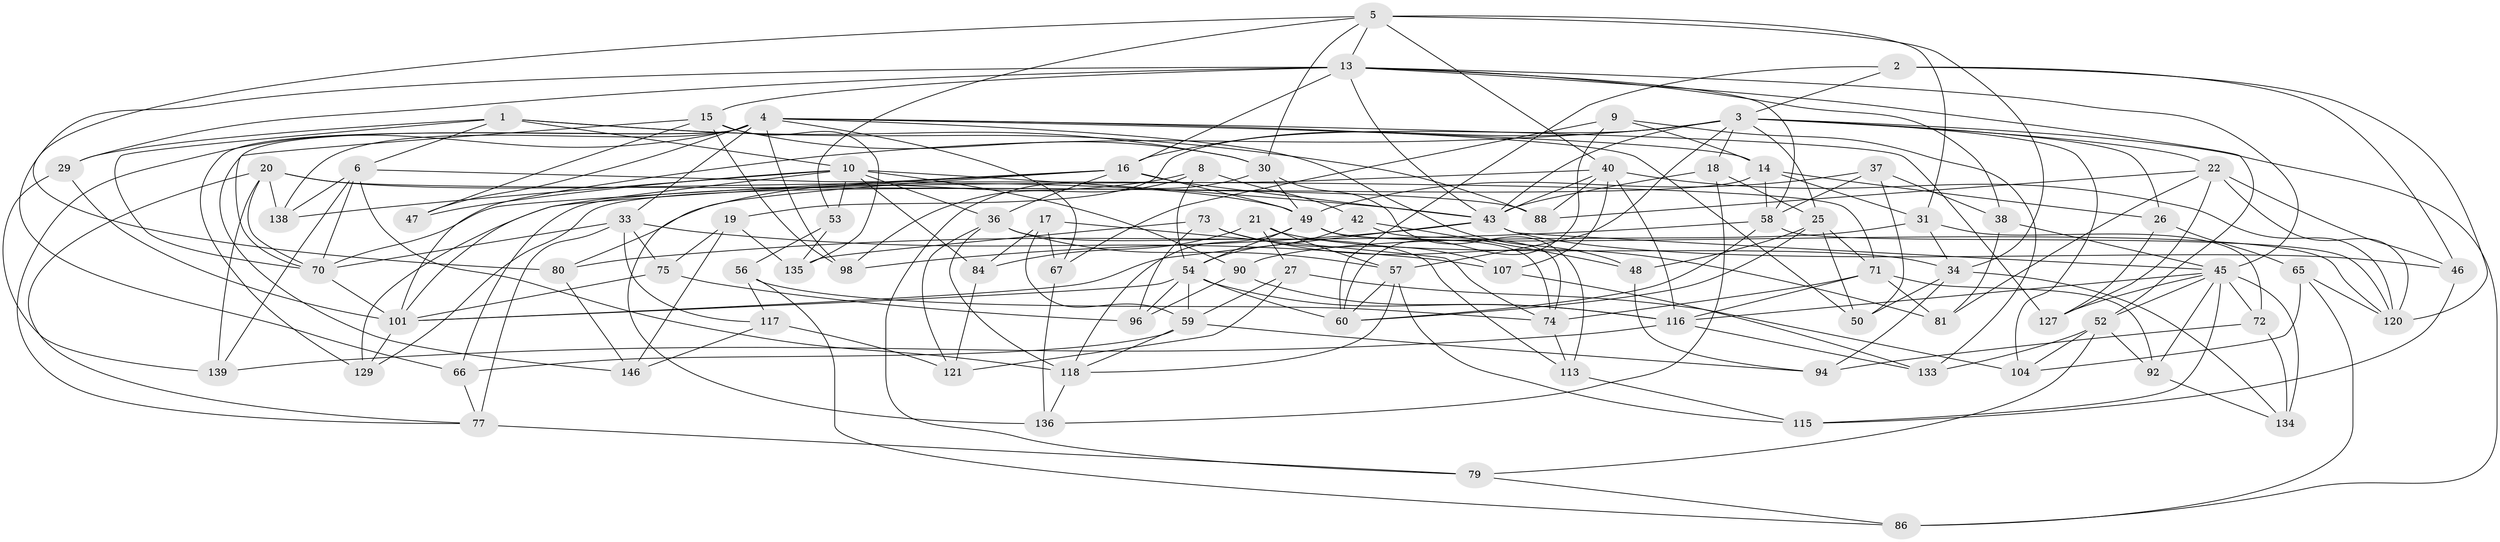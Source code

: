 // original degree distribution, {4: 1.0}
// Generated by graph-tools (version 1.1) at 2025/20/03/04/25 18:20:34]
// undirected, 87 vertices, 228 edges
graph export_dot {
graph [start="1"]
  node [color=gray90,style=filled];
  1 [super="+110"];
  2;
  3 [super="+11+7"];
  4 [super="+12+112+142"];
  5 [super="+68"];
  6 [super="+28"];
  8;
  9;
  10 [super="+78"];
  13 [super="+24+108"];
  14 [super="+89"];
  15 [super="+130"];
  16 [super="+141+103"];
  17;
  18;
  19;
  20 [super="+51"];
  21;
  22 [super="+125"];
  25 [super="+128"];
  26;
  27;
  29;
  30 [super="+69"];
  31 [super="+124"];
  33 [super="+35+93"];
  34 [super="+39"];
  36 [super="+109"];
  37;
  38;
  40 [super="+44+64"];
  42;
  43 [super="+82+111"];
  45 [super="+55+63"];
  46;
  47;
  48;
  49 [super="+126+85"];
  50;
  52 [super="+83"];
  53;
  54 [super="+61+62"];
  56;
  57 [super="+114"];
  58 [super="+122"];
  59 [super="+91"];
  60 [super="+99"];
  65;
  66;
  67;
  70 [super="+100+76"];
  71 [super="+123"];
  72;
  73;
  74 [super="+119"];
  75;
  77 [super="+145"];
  79;
  80;
  81;
  84;
  86;
  88;
  90;
  92;
  94;
  96;
  98;
  101 [super="+106"];
  104;
  107;
  113;
  115;
  116 [super="+131"];
  117;
  118 [super="+140"];
  120 [super="+143"];
  121;
  127;
  129;
  133;
  134;
  135;
  136;
  138;
  139;
  146;
  1 -- 29;
  1 -- 70;
  1 -- 88;
  1 -- 10;
  1 -- 6;
  1 -- 30;
  2 -- 46;
  2 -- 60;
  2 -- 120;
  2 -- 3;
  3 -- 43;
  3 -- 16;
  3 -- 19;
  3 -- 25;
  3 -- 101;
  3 -- 104;
  3 -- 18;
  3 -- 86;
  3 -- 22;
  3 -- 57;
  3 -- 26;
  4 -- 14;
  4 -- 129;
  4 -- 138;
  4 -- 127;
  4 -- 47;
  4 -- 48;
  4 -- 98;
  4 -- 146;
  4 -- 33;
  4 -- 50;
  4 -- 67;
  4 -- 77;
  5 -- 53;
  5 -- 80;
  5 -- 34;
  5 -- 30;
  5 -- 31 [weight=2];
  5 -- 40;
  5 -- 13;
  6 -- 118;
  6 -- 71;
  6 -- 70;
  6 -- 138;
  6 -- 139;
  8 -- 98;
  8 -- 80;
  8 -- 42;
  8 -- 54;
  9 -- 67;
  9 -- 133;
  9 -- 14;
  9 -- 60;
  10 -- 101;
  10 -- 36;
  10 -- 84;
  10 -- 53;
  10 -- 90;
  10 -- 138;
  10 -- 47 [weight=2];
  10 -- 43;
  13 -- 43;
  13 -- 16;
  13 -- 66;
  13 -- 52;
  13 -- 15;
  13 -- 29;
  13 -- 45;
  13 -- 38;
  13 -- 58;
  14 -- 26;
  14 -- 129;
  14 -- 58;
  14 -- 31;
  15 -- 135;
  15 -- 30;
  15 -- 98;
  15 -- 47;
  15 -- 70;
  16 -- 36;
  16 -- 136;
  16 -- 49;
  16 -- 129;
  16 -- 43;
  16 -- 70;
  17 -- 67;
  17 -- 84;
  17 -- 59;
  17 -- 74;
  18 -- 136;
  18 -- 25;
  18 -- 43;
  19 -- 75;
  19 -- 135;
  19 -- 146;
  20 -- 88;
  20 -- 139;
  20 -- 138;
  20 -- 49;
  20 -- 70;
  20 -- 77;
  21 -- 27;
  21 -- 57;
  21 -- 84;
  21 -- 34;
  22 -- 81;
  22 -- 88;
  22 -- 46;
  22 -- 120;
  22 -- 127;
  25 -- 48;
  25 -- 50;
  25 -- 71;
  25 -- 60;
  26 -- 65;
  26 -- 127;
  27 -- 59;
  27 -- 121;
  27 -- 104;
  29 -- 139;
  29 -- 101;
  30 -- 79;
  30 -- 113;
  30 -- 49;
  31 -- 72;
  31 -- 90;
  31 -- 34;
  33 -- 75;
  33 -- 77 [weight=2];
  33 -- 70 [weight=2];
  33 -- 107;
  33 -- 117;
  34 -- 94;
  34 -- 134;
  34 -- 50;
  36 -- 113;
  36 -- 57;
  36 -- 118;
  36 -- 121;
  37 -- 50;
  37 -- 38;
  37 -- 58;
  37 -- 49;
  38 -- 81;
  38 -- 45;
  40 -- 107;
  40 -- 66;
  40 -- 116 [weight=2];
  40 -- 88;
  40 -- 120;
  40 -- 43;
  42 -- 54;
  42 -- 74;
  42 -- 48;
  43 -- 46;
  43 -- 98;
  43 -- 101;
  43 -- 45;
  45 -- 134;
  45 -- 127;
  45 -- 52;
  45 -- 116;
  45 -- 92;
  45 -- 72;
  45 -- 115;
  46 -- 115;
  48 -- 94;
  49 -- 120;
  49 -- 54;
  49 -- 74;
  49 -- 118;
  52 -- 79;
  52 -- 133;
  52 -- 104;
  52 -- 92;
  53 -- 135;
  53 -- 56;
  54 -- 96;
  54 -- 116;
  54 -- 60;
  54 -- 59;
  54 -- 101;
  56 -- 117;
  56 -- 86;
  56 -- 74;
  57 -- 60;
  57 -- 118;
  57 -- 115;
  58 -- 120;
  58 -- 80;
  58 -- 60;
  59 -- 118;
  59 -- 94;
  59 -- 66;
  65 -- 104;
  65 -- 86;
  65 -- 120;
  66 -- 77;
  67 -- 136;
  70 -- 101;
  71 -- 92;
  71 -- 81;
  71 -- 116;
  71 -- 74;
  72 -- 94;
  72 -- 134;
  73 -- 81;
  73 -- 135;
  73 -- 96;
  73 -- 107;
  74 -- 113;
  75 -- 96;
  75 -- 101;
  77 -- 79;
  79 -- 86;
  80 -- 146;
  84 -- 121;
  90 -- 96;
  90 -- 116;
  92 -- 134;
  101 -- 129;
  107 -- 133;
  113 -- 115;
  116 -- 133;
  116 -- 139;
  117 -- 121;
  117 -- 146;
  118 -- 136;
}
